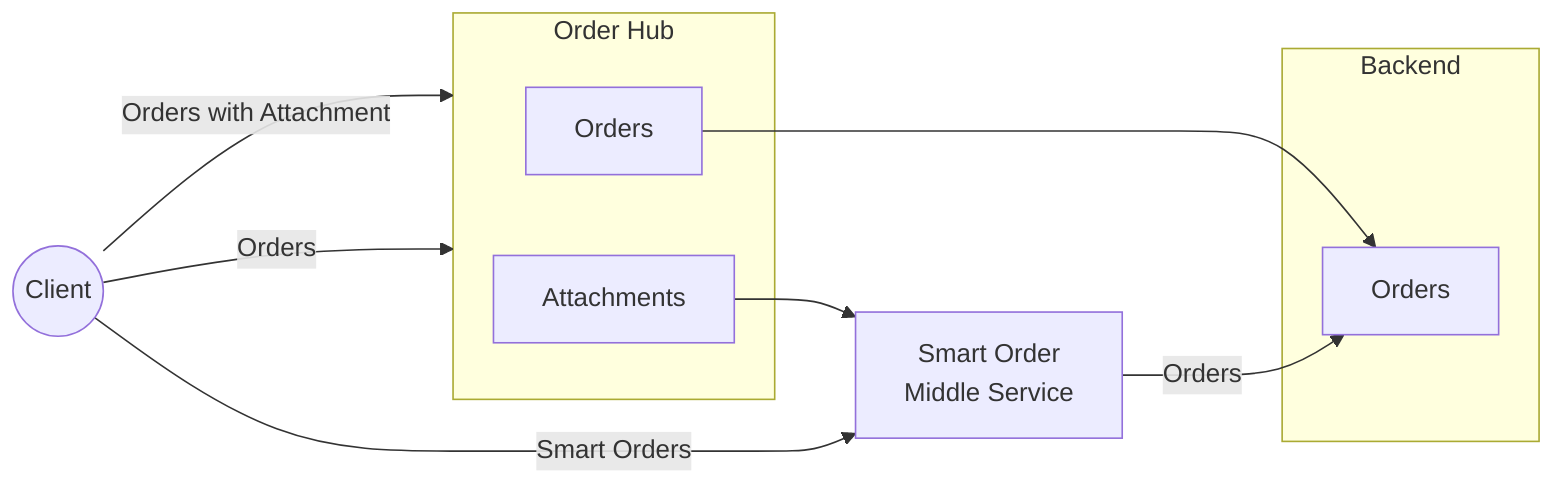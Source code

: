 flowchart LR
  C((Client))

  subgraph OH["Order Hub"]
    direction TB
    OHR[Orders]
    OHA[Attachments]
  end

  WOMS["Smart Order<br/>Middle Service"]

  %% Backend cluster
  subgraph BE["Backend"]
    direction TB
    BORDERS[Orders]
  end

 
  C -- "Orders" --> OH
  C -- "Orders with Attachment" --> OH
  C -- "Smart Orders" --> WOMS

 
  OHA --> WOMS
  OHR --> BORDERS
  WOMS -- "Orders" --> BORDERS